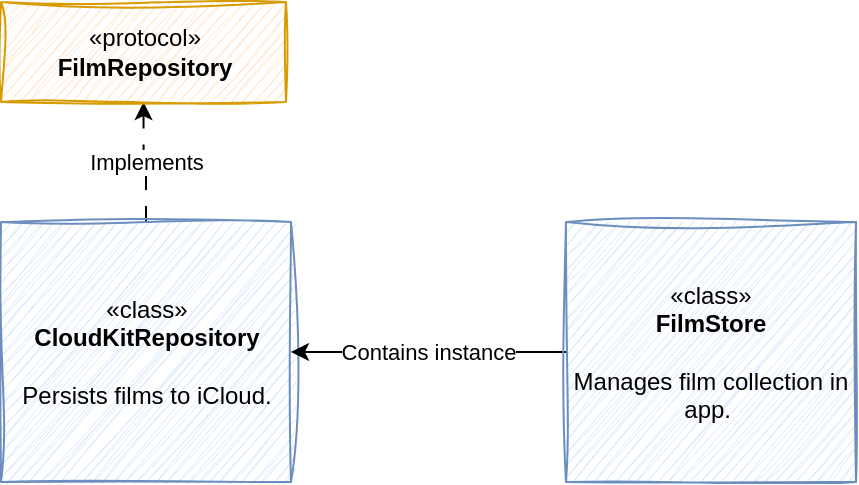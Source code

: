 <mxfile version="26.0.16">
  <diagram name="Page-1" id="fC8uANzK3IzWBaoVTia8">
    <mxGraphModel dx="377" dy="845" grid="1" gridSize="10" guides="1" tooltips="1" connect="1" arrows="1" fold="1" page="1" pageScale="1" pageWidth="827" pageHeight="1169" math="0" shadow="0">
      <root>
        <mxCell id="0" />
        <mxCell id="1" parent="0" />
        <mxCell id="ugGi5KEEK_lPGR_BiLdL-4" value="Implements" style="edgeStyle=orthogonalEdgeStyle;rounded=0;orthogonalLoop=1;jettySize=auto;html=1;entryX=0.5;entryY=1;entryDx=0;entryDy=0;dashed=1;dashPattern=8 8;jumpSize=6;" edge="1" parent="1" source="ugGi5KEEK_lPGR_BiLdL-1" target="ugGi5KEEK_lPGR_BiLdL-2">
          <mxGeometry relative="1" as="geometry" />
        </mxCell>
        <mxCell id="ugGi5KEEK_lPGR_BiLdL-1" value="&lt;div&gt;«class»&lt;br&gt;&lt;/div&gt;&lt;b&gt;CloudKitRepository&lt;/b&gt;&lt;div&gt;&lt;br&gt;&lt;/div&gt;&lt;div&gt;Persists films to iCloud.&lt;/div&gt;" style="rounded=0;whiteSpace=wrap;html=1;sketch=1;curveFitting=1;jiggle=2;fillColor=#dae8fc;strokeColor=#6c8ebf;" vertex="1" parent="1">
          <mxGeometry x="157.5" y="200" width="145" height="130" as="geometry" />
        </mxCell>
        <mxCell id="ugGi5KEEK_lPGR_BiLdL-2" value="«protocol»&lt;br&gt;&lt;b&gt;FilmRepository&lt;/b&gt;" style="html=1;whiteSpace=wrap;sketch=1;curveFitting=1;jiggle=2;fillColor=#ffe6cc;strokeColor=#d79b00;" vertex="1" parent="1">
          <mxGeometry x="157.5" y="90" width="142.5" height="50" as="geometry" />
        </mxCell>
        <mxCell id="ugGi5KEEK_lPGR_BiLdL-7" value="Contains instance" style="edgeStyle=orthogonalEdgeStyle;rounded=0;orthogonalLoop=1;jettySize=auto;html=1;entryX=1;entryY=0.5;entryDx=0;entryDy=0;" edge="1" parent="1" source="ugGi5KEEK_lPGR_BiLdL-5" target="ugGi5KEEK_lPGR_BiLdL-1">
          <mxGeometry relative="1" as="geometry" />
        </mxCell>
        <mxCell id="ugGi5KEEK_lPGR_BiLdL-5" value="&lt;div&gt;«class»&lt;br&gt;&lt;/div&gt;&lt;b&gt;FilmStore&lt;/b&gt;&lt;div&gt;&lt;br&gt;&lt;/div&gt;&lt;div&gt;Manages film collection in app.&amp;nbsp;&lt;/div&gt;" style="rounded=0;whiteSpace=wrap;html=1;sketch=1;curveFitting=1;jiggle=2;fillColor=#dae8fc;strokeColor=#6c8ebf;" vertex="1" parent="1">
          <mxGeometry x="440" y="200" width="145" height="130" as="geometry" />
        </mxCell>
      </root>
    </mxGraphModel>
  </diagram>
</mxfile>
